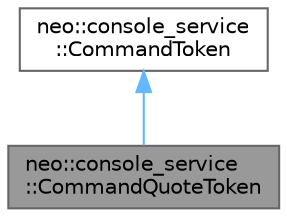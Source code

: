 digraph "neo::console_service::CommandQuoteToken"
{
 // LATEX_PDF_SIZE
  bgcolor="transparent";
  edge [fontname=Helvetica,fontsize=10,labelfontname=Helvetica,labelfontsize=10];
  node [fontname=Helvetica,fontsize=10,shape=box,height=0.2,width=0.4];
  Node1 [id="Node000001",label="neo::console_service\l::CommandQuoteToken",height=0.2,width=0.4,color="gray40", fillcolor="grey60", style="filled", fontcolor="black",tooltip="Quote token class."];
  Node2 -> Node1 [id="edge1_Node000001_Node000002",dir="back",color="steelblue1",style="solid",tooltip=" "];
  Node2 [id="Node000002",label="neo::console_service\l::CommandToken",height=0.2,width=0.4,color="gray40", fillcolor="white", style="filled",URL="$classneo_1_1console__service_1_1_command_token.html",tooltip="Base class for command tokens."];
}
